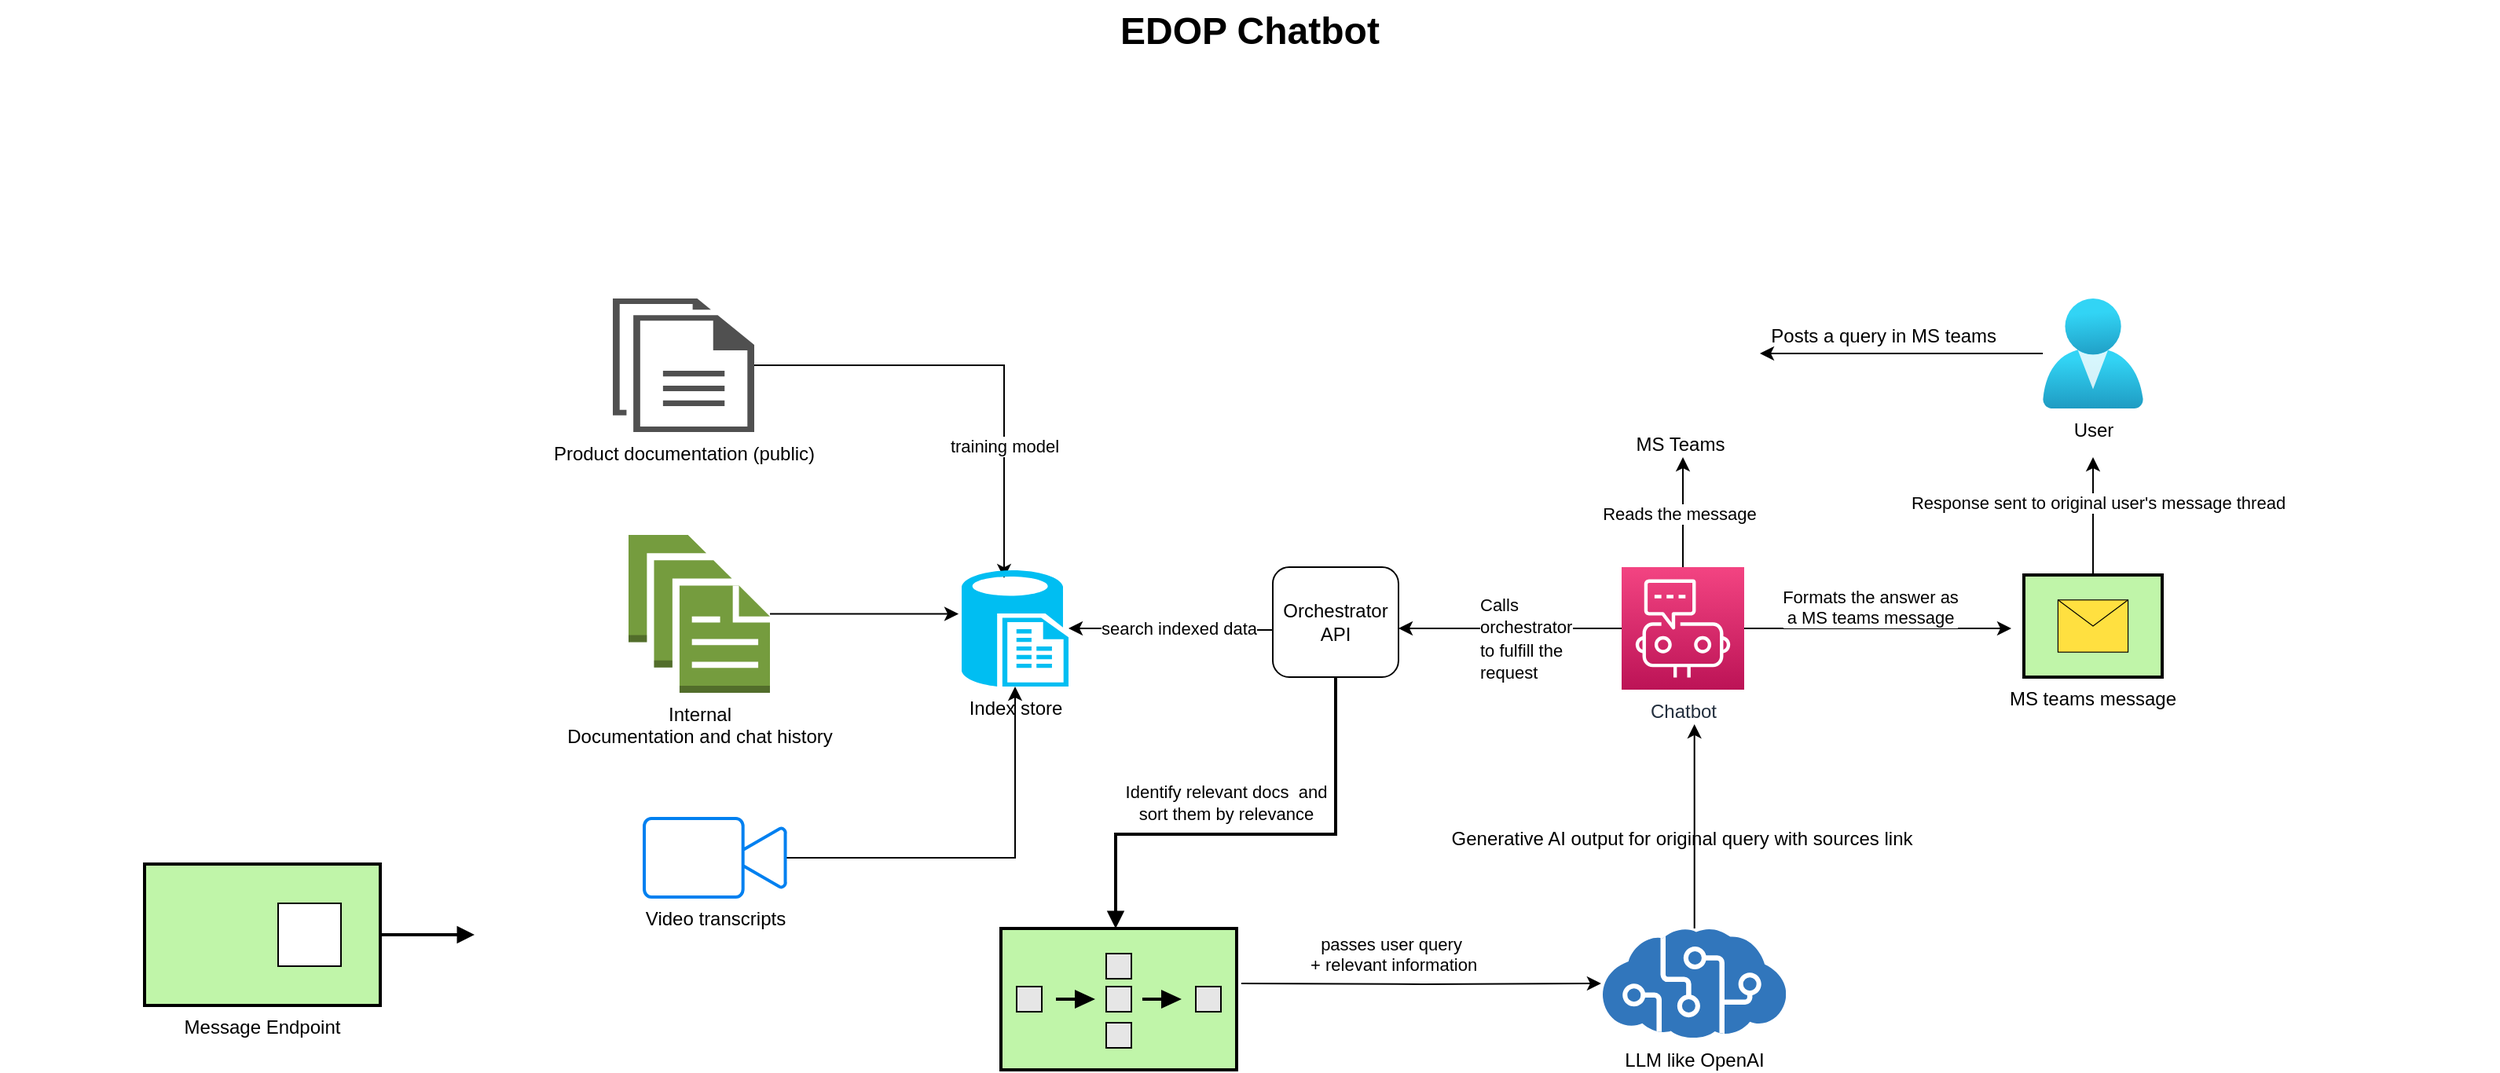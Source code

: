 <mxfile version="21.6.1" type="github">
  <diagram name="Page-1" id="74b105a0-9070-1c63-61bc-23e55f88626e">
    <mxGraphModel dx="1434" dy="818" grid="1" gridSize="10" guides="1" tooltips="1" connect="1" arrows="1" fold="1" page="1" pageScale="1.5" pageWidth="1169" pageHeight="826" background="none" math="0" shadow="0">
      <root>
        <mxCell id="0" style=";html=1;" />
        <mxCell id="1" style=";html=1;" parent="0" />
        <mxCell id="10b056a9c633e61c-17" style="edgeStyle=orthogonalEdgeStyle;rounded=0;html=1;endArrow=block;endFill=1;jettySize=auto;orthogonalLoop=1;strokeWidth=2;startArrow=none;startFill=0;" parent="1" source="10b056a9c633e61c-4" edge="1">
          <mxGeometry relative="1" as="geometry">
            <mxPoint x="382" y="635" as="targetPoint" />
          </mxGeometry>
        </mxCell>
        <mxCell id="10b056a9c633e61c-4" value="Message Endpoint" style="strokeWidth=2;dashed=0;align=center;fontSize=12;shape=rect;verticalLabelPosition=bottom;verticalAlign=top;fillColor=#c0f5a9" parent="1" vertex="1">
          <mxGeometry x="172" y="590" width="150" height="90" as="geometry" />
        </mxCell>
        <mxCell id="10b056a9c633e61c-5" value="" style="strokeWidth=1;dashed=0;align=center;fontSize=8;shape=rect;fillColor=#ffffff;strokeColor=#000000;" parent="10b056a9c633e61c-4" vertex="1">
          <mxGeometry x="85" y="25" width="40" height="40" as="geometry" />
        </mxCell>
        <mxCell id="2i1Whluo_Nb75jQpyrb8-44" style="edgeStyle=orthogonalEdgeStyle;rounded=0;orthogonalLoop=1;jettySize=auto;html=1;" edge="1" parent="1" source="10b056a9c633e61c-13">
          <mxGeometry relative="1" as="geometry">
            <mxPoint x="1412" y="331" as="targetPoint" />
          </mxGeometry>
        </mxCell>
        <mxCell id="2i1Whluo_Nb75jQpyrb8-48" value="Response sent to original user&#39;s message thread" style="edgeLabel;html=1;align=center;verticalAlign=middle;resizable=0;points=[];" vertex="1" connectable="0" parent="2i1Whluo_Nb75jQpyrb8-44">
          <mxGeometry x="0.244" y="-2" relative="1" as="geometry">
            <mxPoint as="offset" />
          </mxGeometry>
        </mxCell>
        <mxCell id="10b056a9c633e61c-13" value="MS teams message" style="strokeWidth=2;dashed=0;align=center;fontSize=12;fillColor=#c0f5a9;verticalLabelPosition=bottom;verticalAlign=top;shape=mxgraph.eip.envelope_wrapper;" parent="1" vertex="1">
          <mxGeometry x="1368" y="406" width="88" height="65" as="geometry" />
        </mxCell>
        <mxCell id="10b056a9c633e61c-30" value="EDOP Chatbot" style="text;strokeColor=none;fillColor=none;html=1;fontSize=24;fontStyle=1;verticalAlign=middle;align=center;" parent="1" vertex="1">
          <mxGeometry x="80" y="40" width="1590" height="40" as="geometry" />
        </mxCell>
        <mxCell id="2i1Whluo_Nb75jQpyrb8-1" value="MS Teams" style="shape=image;html=1;verticalAlign=top;verticalLabelPosition=bottom;labelBackgroundColor=#ffffff;imageAspect=0;aspect=fixed;image=https://cdn0.iconfinder.com/data/icons/logos-microsoft-office-365/128/Microsoft_Office-10-128.png" vertex="1" parent="1">
          <mxGeometry x="1110" y="231" width="78" height="78" as="geometry" />
        </mxCell>
        <mxCell id="2i1Whluo_Nb75jQpyrb8-5" style="edgeStyle=orthogonalEdgeStyle;rounded=0;orthogonalLoop=1;jettySize=auto;html=1;" edge="1" parent="1" source="2i1Whluo_Nb75jQpyrb8-4">
          <mxGeometry relative="1" as="geometry">
            <mxPoint x="1200" y="265" as="targetPoint" />
          </mxGeometry>
        </mxCell>
        <mxCell id="2i1Whluo_Nb75jQpyrb8-4" value="User" style="image;aspect=fixed;html=1;points=[];align=center;fontSize=12;image=img/lib/azure2/identity/Users.svg;" vertex="1" parent="1">
          <mxGeometry x="1380" y="230" width="64" height="70" as="geometry" />
        </mxCell>
        <mxCell id="2i1Whluo_Nb75jQpyrb8-6" value="Posts a query in MS teams&amp;nbsp;" style="text;html=1;align=center;verticalAlign=middle;resizable=0;points=[];autosize=1;strokeColor=none;fillColor=none;" vertex="1" parent="1">
          <mxGeometry x="1195" y="239" width="170" height="30" as="geometry" />
        </mxCell>
        <mxCell id="2i1Whluo_Nb75jQpyrb8-8" style="edgeStyle=orthogonalEdgeStyle;rounded=0;orthogonalLoop=1;jettySize=auto;html=1;" edge="1" parent="1" source="2i1Whluo_Nb75jQpyrb8-7">
          <mxGeometry relative="1" as="geometry">
            <mxPoint x="1151" y="331" as="targetPoint" />
          </mxGeometry>
        </mxCell>
        <mxCell id="2i1Whluo_Nb75jQpyrb8-9" value="Reads the message&amp;nbsp;" style="edgeLabel;html=1;align=center;verticalAlign=middle;resizable=0;points=[];" vertex="1" connectable="0" parent="2i1Whluo_Nb75jQpyrb8-8">
          <mxGeometry x="-0.035" y="1" relative="1" as="geometry">
            <mxPoint as="offset" />
          </mxGeometry>
        </mxCell>
        <mxCell id="2i1Whluo_Nb75jQpyrb8-16" style="edgeStyle=orthogonalEdgeStyle;rounded=0;orthogonalLoop=1;jettySize=auto;html=1;" edge="1" parent="1" source="2i1Whluo_Nb75jQpyrb8-7">
          <mxGeometry relative="1" as="geometry">
            <mxPoint x="970" y="440" as="targetPoint" />
          </mxGeometry>
        </mxCell>
        <mxCell id="2i1Whluo_Nb75jQpyrb8-42" style="edgeStyle=orthogonalEdgeStyle;rounded=0;orthogonalLoop=1;jettySize=auto;html=1;exitX=1;exitY=0.5;exitDx=0;exitDy=0;exitPerimeter=0;" edge="1" parent="1" source="2i1Whluo_Nb75jQpyrb8-7">
          <mxGeometry relative="1" as="geometry">
            <mxPoint x="1360" y="440" as="targetPoint" />
          </mxGeometry>
        </mxCell>
        <mxCell id="2i1Whluo_Nb75jQpyrb8-43" value="Formats the answer as&lt;br&gt;a MS teams message" style="edgeLabel;html=1;align=center;verticalAlign=bottom;resizable=0;points=[];labelPosition=center;verticalLabelPosition=top;" vertex="1" connectable="0" parent="2i1Whluo_Nb75jQpyrb8-42">
          <mxGeometry x="-0.062" y="-1" relative="1" as="geometry">
            <mxPoint as="offset" />
          </mxGeometry>
        </mxCell>
        <mxCell id="2i1Whluo_Nb75jQpyrb8-7" value="Chatbot&lt;br&gt;" style="sketch=0;points=[[0,0,0],[0.25,0,0],[0.5,0,0],[0.75,0,0],[1,0,0],[0,1,0],[0.25,1,0],[0.5,1,0],[0.75,1,0],[1,1,0],[0,0.25,0],[0,0.5,0],[0,0.75,0],[1,0.25,0],[1,0.5,0],[1,0.75,0]];points=[[0,0,0],[0.25,0,0],[0.5,0,0],[0.75,0,0],[1,0,0],[0,1,0],[0.25,1,0],[0.5,1,0],[0.75,1,0],[1,1,0],[0,0.25,0],[0,0.5,0],[0,0.75,0],[1,0.25,0],[1,0.5,0],[1,0.75,0]];outlineConnect=0;fontColor=#232F3E;gradientColor=#F34482;gradientDirection=north;fillColor=#BC1356;strokeColor=#ffffff;dashed=0;verticalLabelPosition=bottom;verticalAlign=top;align=center;html=1;fontSize=12;fontStyle=0;aspect=fixed;shape=mxgraph.aws4.resourceIcon;resIcon=mxgraph.aws4.chatbot;" vertex="1" parent="1">
          <mxGeometry x="1112" y="401" width="78" height="78" as="geometry" />
        </mxCell>
        <mxCell id="2i1Whluo_Nb75jQpyrb8-10" value="Orchestrator API" style="rounded=1;whiteSpace=wrap;html=1;" vertex="1" parent="1">
          <mxGeometry x="890" y="401" width="80" height="70" as="geometry" />
        </mxCell>
        <mxCell id="2i1Whluo_Nb75jQpyrb8-17" value="&lt;span style=&quot;color: rgb(0, 0, 0); font-family: Helvetica; font-size: 11px; font-style: normal; font-variant-ligatures: normal; font-variant-caps: normal; font-weight: 400; letter-spacing: normal; orphans: 2; text-align: center; text-indent: 0px; text-transform: none; widows: 2; word-spacing: 0px; -webkit-text-stroke-width: 0px; background-color: rgb(255, 255, 255); text-decoration-thickness: initial; text-decoration-style: initial; text-decoration-color: initial; float: none; display: inline !important;&quot;&gt;Calls orchestrator to fulfill the request&lt;/span&gt;" style="text;whiteSpace=wrap;html=1;" vertex="1" parent="1">
          <mxGeometry x="1020" y="411" width="70" height="80" as="geometry" />
        </mxCell>
        <mxCell id="2i1Whluo_Nb75jQpyrb8-26" style="edgeStyle=orthogonalEdgeStyle;rounded=0;orthogonalLoop=1;jettySize=auto;html=1;entryX=-0.029;entryY=0.375;entryDx=0;entryDy=0;entryPerimeter=0;" edge="1" parent="1" source="2i1Whluo_Nb75jQpyrb8-19" target="2i1Whluo_Nb75jQpyrb8-24">
          <mxGeometry relative="1" as="geometry" />
        </mxCell>
        <mxCell id="2i1Whluo_Nb75jQpyrb8-19" value="Internal &lt;br&gt;Documentation and chat history" style="outlineConnect=0;dashed=0;verticalLabelPosition=bottom;verticalAlign=top;align=center;html=1;shape=mxgraph.aws3.documents;fillColor=#759C3E;gradientColor=none;" vertex="1" parent="1">
          <mxGeometry x="480" y="380.5" width="90" height="100.5" as="geometry" />
        </mxCell>
        <mxCell id="2i1Whluo_Nb75jQpyrb8-27" style="edgeStyle=orthogonalEdgeStyle;rounded=0;orthogonalLoop=1;jettySize=auto;html=1;" edge="1" parent="1" source="2i1Whluo_Nb75jQpyrb8-22" target="2i1Whluo_Nb75jQpyrb8-24">
          <mxGeometry relative="1" as="geometry" />
        </mxCell>
        <mxCell id="2i1Whluo_Nb75jQpyrb8-22" value="Video transcripts&lt;br&gt;" style="html=1;verticalLabelPosition=bottom;align=center;labelBackgroundColor=#ffffff;verticalAlign=top;strokeWidth=2;strokeColor=#0080F0;shadow=0;dashed=0;shape=mxgraph.ios7.icons.video_conversation;" vertex="1" parent="1">
          <mxGeometry x="490" y="561" width="90" height="50" as="geometry" />
        </mxCell>
        <mxCell id="2i1Whluo_Nb75jQpyrb8-25" style="edgeStyle=orthogonalEdgeStyle;rounded=0;orthogonalLoop=1;jettySize=auto;html=1;entryX=0.397;entryY=0.068;entryDx=0;entryDy=0;entryPerimeter=0;" edge="1" parent="1" source="2i1Whluo_Nb75jQpyrb8-23" target="2i1Whluo_Nb75jQpyrb8-24">
          <mxGeometry relative="1" as="geometry" />
        </mxCell>
        <mxCell id="2i1Whluo_Nb75jQpyrb8-28" value="training model" style="edgeLabel;html=1;align=center;verticalAlign=middle;resizable=0;points=[];" vertex="1" connectable="0" parent="2i1Whluo_Nb75jQpyrb8-25">
          <mxGeometry x="0.429" relative="1" as="geometry">
            <mxPoint as="offset" />
          </mxGeometry>
        </mxCell>
        <mxCell id="2i1Whluo_Nb75jQpyrb8-23" value="Product documentation (public)" style="sketch=0;pointerEvents=1;shadow=0;dashed=0;html=1;strokeColor=none;fillColor=#505050;labelPosition=center;verticalLabelPosition=bottom;verticalAlign=top;outlineConnect=0;align=center;shape=mxgraph.office.concepts.documents;" vertex="1" parent="1">
          <mxGeometry x="470" y="230" width="90" height="85" as="geometry" />
        </mxCell>
        <mxCell id="2i1Whluo_Nb75jQpyrb8-30" style="edgeStyle=orthogonalEdgeStyle;rounded=0;orthogonalLoop=1;jettySize=auto;html=1;" edge="1" parent="1" source="2i1Whluo_Nb75jQpyrb8-10" target="2i1Whluo_Nb75jQpyrb8-24">
          <mxGeometry relative="1" as="geometry">
            <mxPoint x="860" y="441" as="sourcePoint" />
            <Array as="points">
              <mxPoint x="810" y="441" />
              <mxPoint x="810" y="440" />
            </Array>
          </mxGeometry>
        </mxCell>
        <mxCell id="2i1Whluo_Nb75jQpyrb8-31" value="search indexed data" style="edgeLabel;html=1;align=center;verticalAlign=middle;resizable=0;points=[];" vertex="1" connectable="0" parent="2i1Whluo_Nb75jQpyrb8-30">
          <mxGeometry x="-0.188" y="1" relative="1" as="geometry">
            <mxPoint x="-7" y="-2" as="offset" />
          </mxGeometry>
        </mxCell>
        <mxCell id="2i1Whluo_Nb75jQpyrb8-24" value="Index store&lt;br&gt;" style="verticalLabelPosition=bottom;html=1;verticalAlign=top;align=center;strokeColor=none;fillColor=#00BEF2;shape=mxgraph.azure.sql_reporting;" vertex="1" parent="1">
          <mxGeometry x="692" y="403" width="68" height="74" as="geometry" />
        </mxCell>
        <mxCell id="2i1Whluo_Nb75jQpyrb8-32" style="edgeStyle=orthogonalEdgeStyle;rounded=0;html=1;endArrow=block;endFill=1;jettySize=auto;orthogonalLoop=1;strokeWidth=2;startArrow=none;startFill=0;exitX=0.5;exitY=1;exitDx=0;exitDy=0;" edge="1" parent="1" source="2i1Whluo_Nb75jQpyrb8-10">
          <mxGeometry relative="1" as="geometry">
            <mxPoint x="850" y="521" as="sourcePoint" />
            <mxPoint x="790" y="631" as="targetPoint" />
            <Array as="points">
              <mxPoint x="930" y="571" />
              <mxPoint x="790" y="571" />
            </Array>
          </mxGeometry>
        </mxCell>
        <mxCell id="2i1Whluo_Nb75jQpyrb8-49" value="Identify relevant docs&amp;nbsp; and &lt;br&gt;sort them by relevance" style="edgeLabel;html=1;align=center;verticalAlign=middle;resizable=0;points=[];" vertex="1" connectable="0" parent="2i1Whluo_Nb75jQpyrb8-32">
          <mxGeometry x="0.193" y="3" relative="1" as="geometry">
            <mxPoint x="9" y="-23" as="offset" />
          </mxGeometry>
        </mxCell>
        <mxCell id="2i1Whluo_Nb75jQpyrb8-38" style="edgeStyle=orthogonalEdgeStyle;rounded=0;orthogonalLoop=1;jettySize=auto;html=1;entryX=-0.009;entryY=0.5;entryDx=0;entryDy=0;entryPerimeter=0;" edge="1" parent="1" target="2i1Whluo_Nb75jQpyrb8-34">
          <mxGeometry relative="1" as="geometry">
            <mxPoint x="870" y="666" as="sourcePoint" />
          </mxGeometry>
        </mxCell>
        <mxCell id="2i1Whluo_Nb75jQpyrb8-39" value="passes user query&lt;br&gt;&amp;nbsp;+ relevant information" style="edgeLabel;html=1;align=center;verticalAlign=bottom;resizable=0;points=[];horizontal=1;labelPosition=center;verticalLabelPosition=top;" vertex="1" connectable="0" parent="2i1Whluo_Nb75jQpyrb8-38">
          <mxGeometry x="-0.171" y="4" relative="1" as="geometry">
            <mxPoint as="offset" />
          </mxGeometry>
        </mxCell>
        <mxCell id="2i1Whluo_Nb75jQpyrb8-40" style="edgeStyle=orthogonalEdgeStyle;rounded=0;orthogonalLoop=1;jettySize=auto;html=1;entryX=0.594;entryY=1.282;entryDx=0;entryDy=0;entryPerimeter=0;" edge="1" parent="1" source="2i1Whluo_Nb75jQpyrb8-34" target="2i1Whluo_Nb75jQpyrb8-7">
          <mxGeometry relative="1" as="geometry" />
        </mxCell>
        <mxCell id="2i1Whluo_Nb75jQpyrb8-34" value="LLM like OpenAI" style="image;sketch=0;aspect=fixed;html=1;points=[];align=center;fontSize=12;image=img/lib/mscae/Cognitive_Services.svg;" vertex="1" parent="1">
          <mxGeometry x="1100" y="631" width="116.66" height="70" as="geometry" />
        </mxCell>
        <mxCell id="2i1Whluo_Nb75jQpyrb8-41" value="Generative AI output for original query with sources link" style="text;html=1;align=center;verticalAlign=middle;resizable=0;points=[];autosize=1;strokeColor=none;fillColor=none;" vertex="1" parent="1">
          <mxGeometry x="990" y="559" width="320" height="30" as="geometry" />
        </mxCell>
        <mxCell id="2i1Whluo_Nb75jQpyrb8-45" value="" style="shape=image;html=1;verticalAlign=top;verticalLabelPosition=bottom;labelBackgroundColor=#ffffff;imageAspect=0;aspect=fixed;image=https://cdn0.iconfinder.com/data/icons/logos-microsoft-office-365/128/Microsoft_Office-10-128.png" vertex="1" parent="1">
          <mxGeometry x="1430" y="421" width="50" height="50" as="geometry" />
        </mxCell>
        <mxCell id="2i1Whluo_Nb75jQpyrb8-50" value="" style="strokeWidth=2;dashed=0;align=center;fontSize=12;fillColor=#c0f5a9;verticalLabelPosition=bottom;verticalAlign=top;shape=mxgraph.eip.composed_message_processor;" vertex="1" parent="1">
          <mxGeometry x="717" y="631" width="150" height="90" as="geometry" />
        </mxCell>
      </root>
    </mxGraphModel>
  </diagram>
</mxfile>
